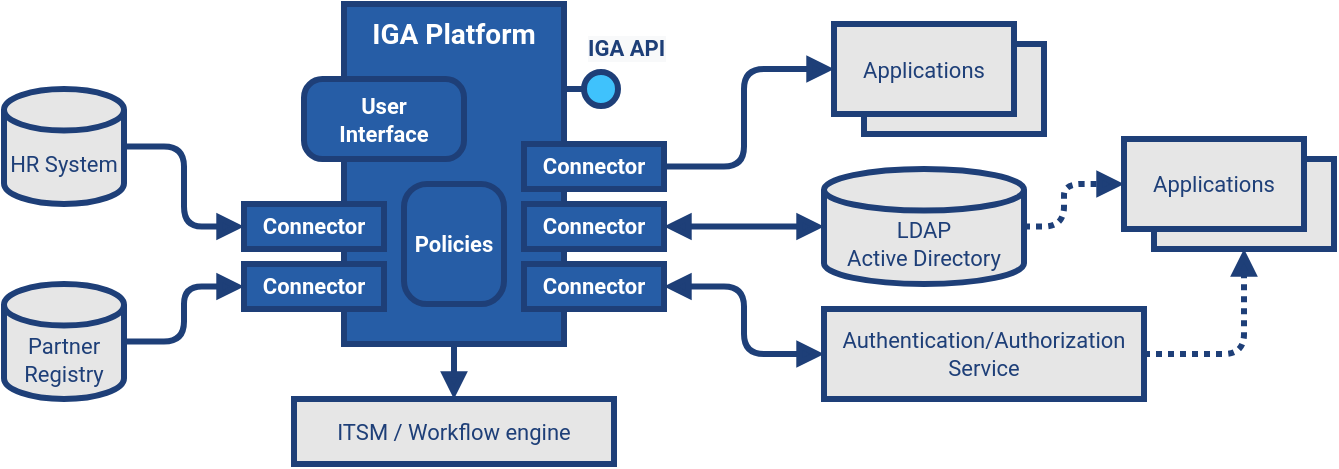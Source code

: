 <mxfile version="14.9.6" type="device"><diagram id="LAI3oV1pym8gafn0couf" name="Page-1"><mxGraphModel dx="760" dy="588" grid="1" gridSize="10" guides="1" tooltips="1" connect="1" arrows="1" fold="1" page="1" pageScale="1" pageWidth="850" pageHeight="1100" math="0" shadow="0"><root><mxCell id="0"/><mxCell id="1" parent="0"/><mxCell id="tHHtjAJFI6P35O2heV7B-1" value="&lt;font style=&quot;font-size: 14px&quot;&gt;IGA Platform&lt;/font&gt;" style="rounded=0;whiteSpace=wrap;html=1;strokeWidth=3;perimeterSpacing=0;glass=0;strokeColor=#1E3F78;fillColor=#265DA6;fontFamily=Roboto;fontSource=https%3A%2F%2Ffonts.googleapis.com%2Fcss%3Ffamily%3DRoboto;fontColor=#FFFFFF;fontSize=11;fontStyle=1;spacing=2;align=center;verticalAlign=top;" parent="1" vertex="1"><mxGeometry x="200" y="40" width="110" height="170" as="geometry"/></mxCell><mxCell id="tHHtjAJFI6P35O2heV7B-2" value="Connector" style="rounded=0;whiteSpace=wrap;html=1;strokeWidth=3;perimeterSpacing=0;glass=0;strokeColor=#1E3F78;fillColor=#265DA6;fontFamily=Roboto;fontSource=https%3A%2F%2Ffonts.googleapis.com%2Fcss%3Ffamily%3DRoboto;fontColor=#FFFFFF;fontSize=11;fontStyle=1;spacing=2;" parent="1" vertex="1"><mxGeometry x="290" y="110" width="70" height="22.5" as="geometry"/></mxCell><mxCell id="tHHtjAJFI6P35O2heV7B-3" value="Connector" style="rounded=0;whiteSpace=wrap;html=1;strokeWidth=3;perimeterSpacing=0;glass=0;strokeColor=#1E3F78;fillColor=#265DA6;fontFamily=Roboto;fontSource=https%3A%2F%2Ffonts.googleapis.com%2Fcss%3Ffamily%3DRoboto;fontColor=#FFFFFF;fontSize=11;fontStyle=1;spacing=2;" parent="1" vertex="1"><mxGeometry x="290" y="140" width="70" height="22.5" as="geometry"/></mxCell><mxCell id="tHHtjAJFI6P35O2heV7B-4" value="Connector" style="rounded=0;whiteSpace=wrap;html=1;strokeWidth=3;perimeterSpacing=0;glass=0;strokeColor=#1E3F78;fillColor=#265DA6;fontFamily=Roboto;fontSource=https%3A%2F%2Ffonts.googleapis.com%2Fcss%3Ffamily%3DRoboto;fontColor=#FFFFFF;fontSize=11;fontStyle=1;spacing=2;" parent="1" vertex="1"><mxGeometry x="290" y="170" width="70" height="22.5" as="geometry"/></mxCell><mxCell id="tHHtjAJFI6P35O2heV7B-5" value="Connector" style="rounded=0;whiteSpace=wrap;html=1;strokeWidth=3;perimeterSpacing=0;glass=0;strokeColor=#1E3F78;fillColor=#265DA6;fontFamily=Roboto;fontSource=https%3A%2F%2Ffonts.googleapis.com%2Fcss%3Ffamily%3DRoboto;fontColor=#FFFFFF;fontSize=11;fontStyle=1;spacing=2;" parent="1" vertex="1"><mxGeometry x="150" y="170" width="70" height="22.5" as="geometry"/></mxCell><mxCell id="tHHtjAJFI6P35O2heV7B-6" value="Connector" style="rounded=0;whiteSpace=wrap;html=1;strokeWidth=3;perimeterSpacing=0;glass=0;strokeColor=#1E3F78;fillColor=#265DA6;fontFamily=Roboto;fontSource=https%3A%2F%2Ffonts.googleapis.com%2Fcss%3Ffamily%3DRoboto;fontColor=#FFFFFF;fontSize=11;fontStyle=1;spacing=2;" parent="1" vertex="1"><mxGeometry x="150" y="140" width="70" height="22.5" as="geometry"/></mxCell><mxCell id="tHHtjAJFI6P35O2heV7B-7" value="HR System" style="shape=cylinder3;whiteSpace=wrap;html=1;boundedLbl=1;backgroundOutline=1;size=10.4;rounded=0;glass=0;fontFamily=Roboto;fontSource=https%3A%2F%2Ffonts.googleapis.com%2Fcss2%3Ffamily%3DRoboto%3Aital%2Cwght%401%2C300%26display%3Dswapp;fontSize=11;fontColor=#1E3F78;strokeColor=#1E3F78;strokeWidth=3;fillColor=#E6E6E6;align=center;sketch=0;shadow=0;" parent="1" vertex="1"><mxGeometry x="30" y="82.5" width="60" height="57.5" as="geometry"/></mxCell><mxCell id="tHHtjAJFI6P35O2heV7B-11" value="" style="edgeStyle=elbowEdgeStyle;elbow=horizontal;endArrow=block;html=1;fontFamily=Roboto;fontSource=https%3A%2F%2Ffonts.googleapis.com%2Fcss2%3Ffamily%3DRoboto%3Aital%2Cwght%401%2C300%26display%3Dswapp;fontSize=9;fontColor=#FFFFFF;strokeColor=#1E3F78;strokeWidth=3;endFill=1;exitX=1;exitY=0.5;exitDx=0;exitDy=0;exitPerimeter=0;entryX=0;entryY=0.5;entryDx=0;entryDy=0;" parent="1" source="tHHtjAJFI6P35O2heV7B-7" target="tHHtjAJFI6P35O2heV7B-6" edge="1"><mxGeometry width="50" height="50" relative="1" as="geometry"><mxPoint x="310" y="230" as="sourcePoint"/><mxPoint x="360" y="180" as="targetPoint"/><Array as="points"/></mxGeometry></mxCell><mxCell id="tHHtjAJFI6P35O2heV7B-12" value="Partner&lt;br&gt;Registry" style="shape=cylinder3;whiteSpace=wrap;html=1;boundedLbl=1;backgroundOutline=1;size=10.4;rounded=0;glass=0;fontFamily=Roboto;fontSource=https%3A%2F%2Ffonts.googleapis.com%2Fcss2%3Ffamily%3DRoboto%3Aital%2Cwght%401%2C300%26display%3Dswapp;fontSize=11;fontColor=#1E3F78;strokeColor=#1E3F78;strokeWidth=3;fillColor=#E6E6E6;align=center;sketch=0;shadow=0;" parent="1" vertex="1"><mxGeometry x="30" y="180" width="60" height="57.5" as="geometry"/></mxCell><mxCell id="tHHtjAJFI6P35O2heV7B-13" value="" style="edgeStyle=elbowEdgeStyle;elbow=horizontal;endArrow=block;html=1;fontFamily=Roboto;fontSource=https%3A%2F%2Ffonts.googleapis.com%2Fcss2%3Ffamily%3DRoboto%3Aital%2Cwght%401%2C300%26display%3Dswapp;fontSize=9;fontColor=#FFFFFF;strokeColor=#1E3F78;strokeWidth=3;endFill=1;exitX=1;exitY=0.5;exitDx=0;exitDy=0;exitPerimeter=0;entryX=0;entryY=0.5;entryDx=0;entryDy=0;" parent="1" source="tHHtjAJFI6P35O2heV7B-12" target="tHHtjAJFI6P35O2heV7B-5" edge="1"><mxGeometry width="50" height="50" relative="1" as="geometry"><mxPoint x="100" y="121.25" as="sourcePoint"/><mxPoint x="140" y="161.25" as="targetPoint"/><Array as="points"/></mxGeometry></mxCell><mxCell id="tHHtjAJFI6P35O2heV7B-15" value="" style="edgeStyle=elbowEdgeStyle;elbow=horizontal;endArrow=block;html=1;fontFamily=Roboto;fontSource=https%3A%2F%2Ffonts.googleapis.com%2Fcss2%3Ffamily%3DRoboto%3Aital%2Cwght%401%2C300%26display%3Dswapp;fontSize=9;fontColor=#FFFFFF;strokeColor=#1E3F78;strokeWidth=3;endFill=1;entryX=0;entryY=0.5;entryDx=0;entryDy=0;exitX=1;exitY=0.5;exitDx=0;exitDy=0;startArrow=block;startFill=1;" parent="1" source="tHHtjAJFI6P35O2heV7B-4" target="tHHtjAJFI6P35O2heV7B-20" edge="1"><mxGeometry width="50" height="50" relative="1" as="geometry"><mxPoint x="290" y="230" as="sourcePoint"/><mxPoint x="340" y="180" as="targetPoint"/><Array as="points"><mxPoint x="400" y="200"/></Array></mxGeometry></mxCell><mxCell id="tHHtjAJFI6P35O2heV7B-16" value="LDAP&lt;br&gt;Active Directory" style="shape=cylinder3;whiteSpace=wrap;html=1;boundedLbl=1;backgroundOutline=1;size=10.4;rounded=0;glass=0;fontFamily=Roboto;fontSource=https%3A%2F%2Ffonts.googleapis.com%2Fcss2%3Ffamily%3DRoboto%3Aital%2Cwght%401%2C300%26display%3Dswapp;fontSize=11;fontColor=#1E3F78;strokeColor=#1E3F78;strokeWidth=3;fillColor=#E6E6E6;align=center;sketch=0;shadow=0;" parent="1" vertex="1"><mxGeometry x="440" y="122.5" width="100" height="57.5" as="geometry"/></mxCell><mxCell id="tHHtjAJFI6P35O2heV7B-18" value="" style="endArrow=block;html=1;strokeWidth=3;strokeColor=#1E3F78;endFill=1;entryX=0;entryY=0.5;entryDx=0;entryDy=0;entryPerimeter=0;exitX=1;exitY=0.5;exitDx=0;exitDy=0;startArrow=block;startFill=1;" parent="1" source="tHHtjAJFI6P35O2heV7B-3" target="tHHtjAJFI6P35O2heV7B-16" edge="1"><mxGeometry width="50" height="50" relative="1" as="geometry"><mxPoint x="260" y="200" as="sourcePoint"/><mxPoint x="310" y="150" as="targetPoint"/></mxGeometry></mxCell><mxCell id="tHHtjAJFI6P35O2heV7B-19" value="Policies" style="rounded=1;whiteSpace=wrap;html=1;strokeWidth=3;arcSize=23;strokeColor=#1E3F78;fillColor=#265DA6;fontFamily=Roboto;fontSource=https%3A%2F%2Ffonts.googleapis.com%2Fcss%3Ffamily%3DRoboto;fontColor=#FFFFFF;fontSize=11;fontStyle=1;spacing=2;verticalAlign=middle;" parent="1" vertex="1"><mxGeometry x="230" y="130" width="50" height="60" as="geometry"/></mxCell><mxCell id="tHHtjAJFI6P35O2heV7B-20" value="&lt;font style=&quot;font-weight: normal&quot; color=&quot;#1e3f78&quot;&gt;Authentication/Authorization&lt;br&gt;Service&lt;/font&gt;" style="rounded=0;whiteSpace=wrap;html=1;strokeWidth=3;perimeterSpacing=0;glass=0;strokeColor=#1E3F78;fontFamily=Roboto;fontSource=https%3A%2F%2Ffonts.googleapis.com%2Fcss%3Ffamily%3DRoboto;fontColor=#FFFFFF;fontSize=11;fontStyle=1;spacing=2;verticalAlign=middle;fillColor=#E6E6E6;" parent="1" vertex="1"><mxGeometry x="440" y="192.5" width="160" height="45" as="geometry"/></mxCell><mxCell id="8LKyPVBaV_Ux6skNlbbd-1" value="&lt;font style=&quot;font-weight: normal&quot; color=&quot;#1e3f78&quot;&gt;Applications&lt;/font&gt;" style="rounded=0;whiteSpace=wrap;html=1;strokeWidth=3;perimeterSpacing=0;glass=0;strokeColor=#1E3F78;fontFamily=Roboto;fontSource=https%3A%2F%2Ffonts.googleapis.com%2Fcss%3Ffamily%3DRoboto;fontColor=#FFFFFF;fontSize=11;fontStyle=1;spacing=2;verticalAlign=middle;fillColor=#E6E6E6;" vertex="1" parent="1"><mxGeometry x="460" y="60" width="90" height="45" as="geometry"/></mxCell><mxCell id="8LKyPVBaV_Ux6skNlbbd-5" value="&lt;font style=&quot;font-weight: normal&quot; color=&quot;#1e3f78&quot;&gt;Applications&lt;/font&gt;" style="rounded=0;whiteSpace=wrap;html=1;strokeWidth=3;perimeterSpacing=0;glass=0;strokeColor=#1E3F78;fontFamily=Roboto;fontSource=https%3A%2F%2Ffonts.googleapis.com%2Fcss%3Ffamily%3DRoboto;fontColor=#FFFFFF;fontSize=11;fontStyle=1;spacing=2;verticalAlign=middle;fillColor=#E6E6E6;" vertex="1" parent="1"><mxGeometry x="445" y="50" width="90" height="45" as="geometry"/></mxCell><mxCell id="8LKyPVBaV_Ux6skNlbbd-6" value="" style="edgeStyle=elbowEdgeStyle;elbow=horizontal;endArrow=block;html=1;fontFamily=Roboto;fontSource=https%3A%2F%2Ffonts.googleapis.com%2Fcss2%3Ffamily%3DRoboto%3Aital%2Cwght%401%2C300%26display%3Dswapp;fontSize=9;fontColor=#FFFFFF;strokeColor=#1E3F78;strokeWidth=3;endFill=1;exitX=1;exitY=0.5;exitDx=0;exitDy=0;entryX=0;entryY=0.5;entryDx=0;entryDy=0;" edge="1" parent="1" source="tHHtjAJFI6P35O2heV7B-2" target="8LKyPVBaV_Ux6skNlbbd-5"><mxGeometry width="50" height="50" relative="1" as="geometry"><mxPoint x="360" y="290" as="sourcePoint"/><mxPoint x="410" y="240" as="targetPoint"/><Array as="points"><mxPoint x="400" y="90"/></Array></mxGeometry></mxCell><mxCell id="8LKyPVBaV_Ux6skNlbbd-7" value="&lt;font style=&quot;font-weight: normal&quot; color=&quot;#1e3f78&quot;&gt;Applications&lt;/font&gt;" style="rounded=0;whiteSpace=wrap;html=1;strokeWidth=3;perimeterSpacing=0;glass=0;strokeColor=#1E3F78;fontFamily=Roboto;fontSource=https%3A%2F%2Ffonts.googleapis.com%2Fcss%3Ffamily%3DRoboto;fontColor=#FFFFFF;fontSize=11;fontStyle=1;spacing=2;verticalAlign=middle;fillColor=#E6E6E6;" vertex="1" parent="1"><mxGeometry x="605" y="117.5" width="90" height="45" as="geometry"/></mxCell><mxCell id="8LKyPVBaV_Ux6skNlbbd-8" value="&lt;font style=&quot;font-weight: normal&quot; color=&quot;#1e3f78&quot;&gt;Applications&lt;/font&gt;" style="rounded=0;whiteSpace=wrap;html=1;strokeWidth=3;perimeterSpacing=0;glass=0;strokeColor=#1E3F78;fontFamily=Roboto;fontSource=https%3A%2F%2Ffonts.googleapis.com%2Fcss%3Ffamily%3DRoboto;fontColor=#FFFFFF;fontSize=11;fontStyle=1;spacing=2;verticalAlign=middle;fillColor=#E6E6E6;" vertex="1" parent="1"><mxGeometry x="590" y="107.5" width="90" height="45" as="geometry"/></mxCell><mxCell id="8LKyPVBaV_Ux6skNlbbd-9" value="" style="edgeStyle=elbowEdgeStyle;elbow=horizontal;endArrow=block;html=1;fontFamily=Roboto;fontSource=https%3A%2F%2Ffonts.googleapis.com%2Fcss2%3Ffamily%3DRoboto%3Aital%2Cwght%401%2C300%26display%3Dswapp;fontSize=9;fontColor=#FFFFFF;strokeColor=#1E3F78;strokeWidth=3;dashed=1;dashPattern=1 1;endFill=1;entryX=0;entryY=0.5;entryDx=0;entryDy=0;exitX=1;exitY=0.5;exitDx=0;exitDy=0;exitPerimeter=0;" edge="1" parent="1" source="tHHtjAJFI6P35O2heV7B-16" target="8LKyPVBaV_Ux6skNlbbd-8"><mxGeometry width="50" height="50" relative="1" as="geometry"><mxPoint x="360" y="290" as="sourcePoint"/><mxPoint x="410" y="240" as="targetPoint"/><Array as="points"><mxPoint x="560" y="151"/></Array></mxGeometry></mxCell><mxCell id="8LKyPVBaV_Ux6skNlbbd-10" value="" style="edgeStyle=elbowEdgeStyle;elbow=horizontal;endArrow=block;html=1;fontFamily=Roboto;fontSource=https%3A%2F%2Ffonts.googleapis.com%2Fcss2%3Ffamily%3DRoboto%3Aital%2Cwght%401%2C300%26display%3Dswapp;fontSize=9;fontColor=#FFFFFF;strokeColor=#1E3F78;strokeWidth=3;dashed=1;dashPattern=1 1;endFill=1;entryX=0.5;entryY=1;entryDx=0;entryDy=0;exitX=1;exitY=0.5;exitDx=0;exitDy=0;" edge="1" parent="1" source="tHHtjAJFI6P35O2heV7B-20" target="8LKyPVBaV_Ux6skNlbbd-7"><mxGeometry width="50" height="50" relative="1" as="geometry"><mxPoint x="550" y="161.25" as="sourcePoint"/><mxPoint x="600" y="147.5" as="targetPoint"/><Array as="points"><mxPoint x="650" y="190"/></Array></mxGeometry></mxCell><mxCell id="8LKyPVBaV_Ux6skNlbbd-11" value="User&lt;br&gt;Interface" style="rounded=1;whiteSpace=wrap;html=1;strokeWidth=3;arcSize=23;strokeColor=#1E3F78;fillColor=#265DA6;fontFamily=Roboto;fontSource=https%3A%2F%2Ffonts.googleapis.com%2Fcss%3Ffamily%3DRoboto;fontColor=#FFFFFF;fontSize=11;fontStyle=1;spacing=2;verticalAlign=middle;direction=south;" vertex="1" parent="1"><mxGeometry x="180" y="77.5" width="80" height="40" as="geometry"/></mxCell><mxCell id="8LKyPVBaV_Ux6skNlbbd-12" value="" style="ellipse;whiteSpace=wrap;html=1;aspect=fixed;rounded=0;glass=0;strokeColor=#1E3F78;strokeWidth=3;fillColor=#3FC2FC;" vertex="1" parent="1"><mxGeometry x="320" y="74" width="17" height="17" as="geometry"/></mxCell><mxCell id="8LKyPVBaV_Ux6skNlbbd-13" value="" style="endArrow=none;html=1;strokeWidth=3;strokeColor=#1E3F78;entryX=0;entryY=0.5;entryDx=0;entryDy=0;exitX=1;exitY=0.25;exitDx=0;exitDy=0;" edge="1" parent="1" source="tHHtjAJFI6P35O2heV7B-1" target="8LKyPVBaV_Ux6skNlbbd-12"><mxGeometry width="50" height="50" relative="1" as="geometry"><mxPoint x="370" y="40" as="sourcePoint"/><mxPoint x="390" y="210" as="targetPoint"/></mxGeometry></mxCell><mxCell id="8LKyPVBaV_Ux6skNlbbd-15" value="&lt;span style=&quot;font-family: &amp;#34;roboto&amp;#34; ; font-size: 11px ; font-style: normal ; font-weight: 700 ; letter-spacing: normal ; text-align: center ; text-indent: 0px ; text-transform: none ; word-spacing: 0px ; background-color: rgb(248 , 249 , 250) ; display: inline ; float: none&quot;&gt;&lt;font color=&quot;#1e3f78&quot;&gt;IGA API&lt;/font&gt;&lt;/span&gt;" style="text;whiteSpace=wrap;html=1;" vertex="1" parent="1"><mxGeometry x="320" y="47.5" width="50" height="30" as="geometry"/></mxCell><mxCell id="8LKyPVBaV_Ux6skNlbbd-16" value="&lt;font color=&quot;#1e3f78&quot;&gt;&lt;span style=&quot;font-weight: 400&quot;&gt;ITSM / Workflow engine&lt;/span&gt;&lt;/font&gt;" style="rounded=0;whiteSpace=wrap;html=1;strokeWidth=3;perimeterSpacing=0;glass=0;strokeColor=#1E3F78;fontFamily=Roboto;fontSource=https%3A%2F%2Ffonts.googleapis.com%2Fcss%3Ffamily%3DRoboto;fontColor=#FFFFFF;fontSize=11;fontStyle=1;spacing=2;verticalAlign=middle;fillColor=#E6E6E6;" vertex="1" parent="1"><mxGeometry x="175" y="237.5" width="160" height="32.5" as="geometry"/></mxCell><mxCell id="8LKyPVBaV_Ux6skNlbbd-17" value="" style="endArrow=block;html=1;strokeWidth=3;strokeColor=#1E3F78;endFill=1;exitX=0.5;exitY=1;exitDx=0;exitDy=0;entryX=0.5;entryY=0;entryDx=0;entryDy=0;" edge="1" parent="1" source="tHHtjAJFI6P35O2heV7B-1" target="8LKyPVBaV_Ux6skNlbbd-16"><mxGeometry width="50" height="50" relative="1" as="geometry"><mxPoint x="340" y="280" as="sourcePoint"/><mxPoint x="260" y="250" as="targetPoint"/></mxGeometry></mxCell></root></mxGraphModel></diagram></mxfile>